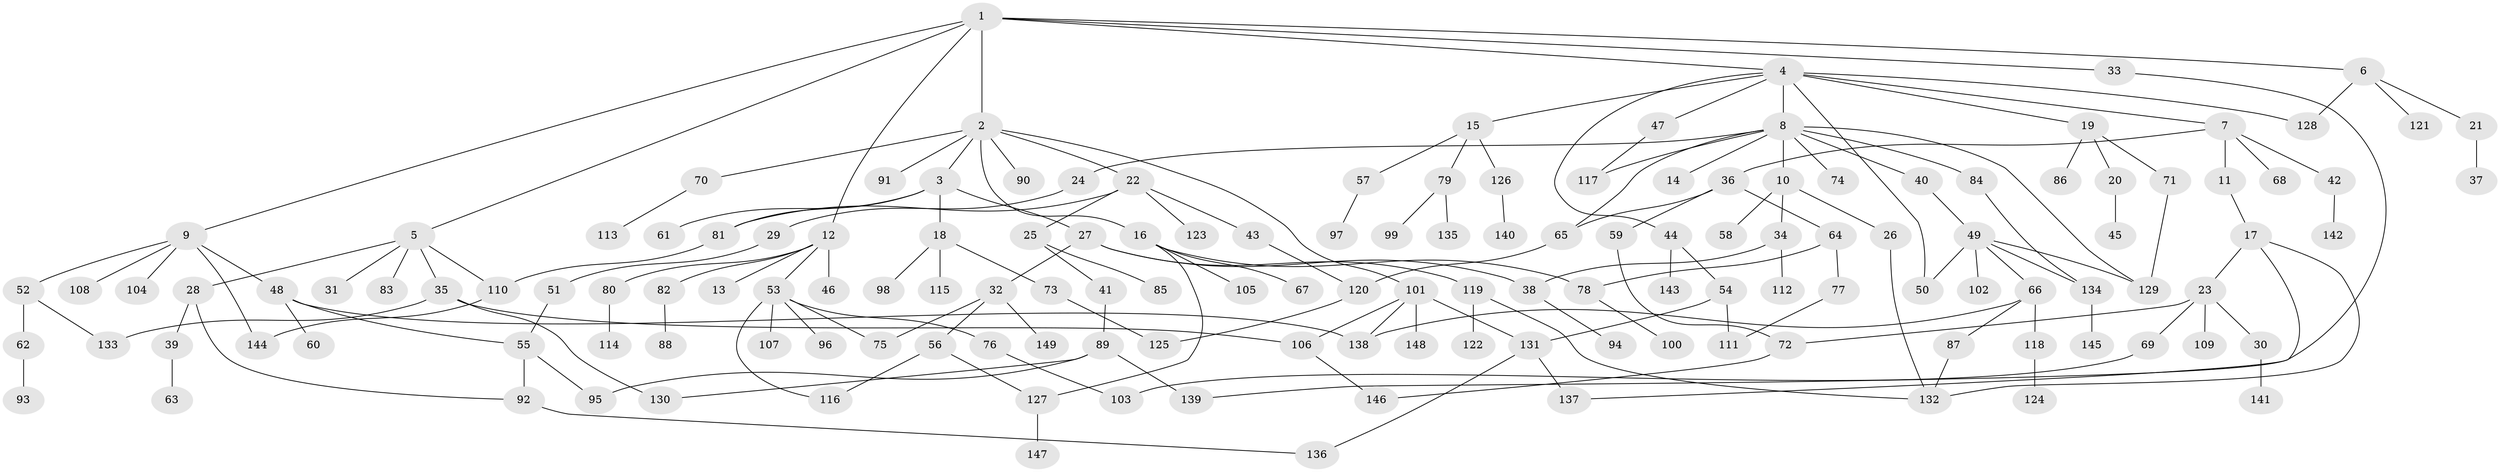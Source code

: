 // coarse degree distribution, {7: 0.01818181818181818, 11: 0.00909090909090909, 4: 0.12727272727272726, 9: 0.00909090909090909, 5: 0.05454545454545454, 10: 0.00909090909090909, 6: 0.03636363636363636, 2: 0.2636363636363636, 1: 0.36363636363636365, 3: 0.10909090909090909}
// Generated by graph-tools (version 1.1) at 2025/23/03/03/25 07:23:35]
// undirected, 149 vertices, 184 edges
graph export_dot {
graph [start="1"]
  node [color=gray90,style=filled];
  1;
  2;
  3;
  4;
  5;
  6;
  7;
  8;
  9;
  10;
  11;
  12;
  13;
  14;
  15;
  16;
  17;
  18;
  19;
  20;
  21;
  22;
  23;
  24;
  25;
  26;
  27;
  28;
  29;
  30;
  31;
  32;
  33;
  34;
  35;
  36;
  37;
  38;
  39;
  40;
  41;
  42;
  43;
  44;
  45;
  46;
  47;
  48;
  49;
  50;
  51;
  52;
  53;
  54;
  55;
  56;
  57;
  58;
  59;
  60;
  61;
  62;
  63;
  64;
  65;
  66;
  67;
  68;
  69;
  70;
  71;
  72;
  73;
  74;
  75;
  76;
  77;
  78;
  79;
  80;
  81;
  82;
  83;
  84;
  85;
  86;
  87;
  88;
  89;
  90;
  91;
  92;
  93;
  94;
  95;
  96;
  97;
  98;
  99;
  100;
  101;
  102;
  103;
  104;
  105;
  106;
  107;
  108;
  109;
  110;
  111;
  112;
  113;
  114;
  115;
  116;
  117;
  118;
  119;
  120;
  121;
  122;
  123;
  124;
  125;
  126;
  127;
  128;
  129;
  130;
  131;
  132;
  133;
  134;
  135;
  136;
  137;
  138;
  139;
  140;
  141;
  142;
  143;
  144;
  145;
  146;
  147;
  148;
  149;
  1 -- 2;
  1 -- 4;
  1 -- 5;
  1 -- 6;
  1 -- 9;
  1 -- 12;
  1 -- 33;
  2 -- 3;
  2 -- 16;
  2 -- 22;
  2 -- 70;
  2 -- 90;
  2 -- 91;
  2 -- 101;
  3 -- 18;
  3 -- 27;
  3 -- 61;
  3 -- 81;
  4 -- 7;
  4 -- 8;
  4 -- 15;
  4 -- 19;
  4 -- 44;
  4 -- 47;
  4 -- 128;
  4 -- 50;
  5 -- 28;
  5 -- 31;
  5 -- 35;
  5 -- 83;
  5 -- 110;
  6 -- 21;
  6 -- 121;
  6 -- 128;
  7 -- 11;
  7 -- 36;
  7 -- 42;
  7 -- 68;
  8 -- 10;
  8 -- 14;
  8 -- 24;
  8 -- 40;
  8 -- 74;
  8 -- 84;
  8 -- 117;
  8 -- 129;
  8 -- 65;
  9 -- 48;
  9 -- 52;
  9 -- 104;
  9 -- 108;
  9 -- 144;
  10 -- 26;
  10 -- 34;
  10 -- 58;
  11 -- 17;
  12 -- 13;
  12 -- 46;
  12 -- 53;
  12 -- 80;
  12 -- 82;
  15 -- 57;
  15 -- 79;
  15 -- 126;
  16 -- 67;
  16 -- 105;
  16 -- 127;
  16 -- 78;
  17 -- 23;
  17 -- 137;
  17 -- 132;
  18 -- 73;
  18 -- 98;
  18 -- 115;
  19 -- 20;
  19 -- 71;
  19 -- 86;
  20 -- 45;
  21 -- 37;
  22 -- 25;
  22 -- 43;
  22 -- 123;
  22 -- 81;
  23 -- 30;
  23 -- 69;
  23 -- 72;
  23 -- 109;
  24 -- 29;
  25 -- 41;
  25 -- 85;
  26 -- 132;
  27 -- 32;
  27 -- 119;
  27 -- 38;
  28 -- 39;
  28 -- 92;
  29 -- 51;
  30 -- 141;
  32 -- 56;
  32 -- 75;
  32 -- 149;
  33 -- 139;
  34 -- 38;
  34 -- 112;
  35 -- 133;
  35 -- 130;
  35 -- 106;
  36 -- 59;
  36 -- 64;
  36 -- 65;
  38 -- 94;
  39 -- 63;
  40 -- 49;
  41 -- 89;
  42 -- 142;
  43 -- 120;
  44 -- 54;
  44 -- 143;
  47 -- 117;
  48 -- 60;
  48 -- 138;
  48 -- 55;
  49 -- 50;
  49 -- 66;
  49 -- 102;
  49 -- 134;
  49 -- 129;
  51 -- 55;
  52 -- 62;
  52 -- 133;
  53 -- 76;
  53 -- 96;
  53 -- 107;
  53 -- 116;
  53 -- 75;
  54 -- 111;
  54 -- 131;
  55 -- 95;
  55 -- 92;
  56 -- 127;
  56 -- 116;
  57 -- 97;
  59 -- 72;
  62 -- 93;
  64 -- 77;
  64 -- 78;
  65 -- 120;
  66 -- 87;
  66 -- 118;
  66 -- 138;
  69 -- 103;
  70 -- 113;
  71 -- 129;
  72 -- 146;
  73 -- 125;
  76 -- 103;
  77 -- 111;
  78 -- 100;
  79 -- 99;
  79 -- 135;
  80 -- 114;
  81 -- 110;
  82 -- 88;
  84 -- 134;
  87 -- 132;
  89 -- 130;
  89 -- 139;
  89 -- 95;
  92 -- 136;
  101 -- 106;
  101 -- 131;
  101 -- 138;
  101 -- 148;
  106 -- 146;
  110 -- 144;
  118 -- 124;
  119 -- 122;
  119 -- 132;
  120 -- 125;
  126 -- 140;
  127 -- 147;
  131 -- 136;
  131 -- 137;
  134 -- 145;
}
